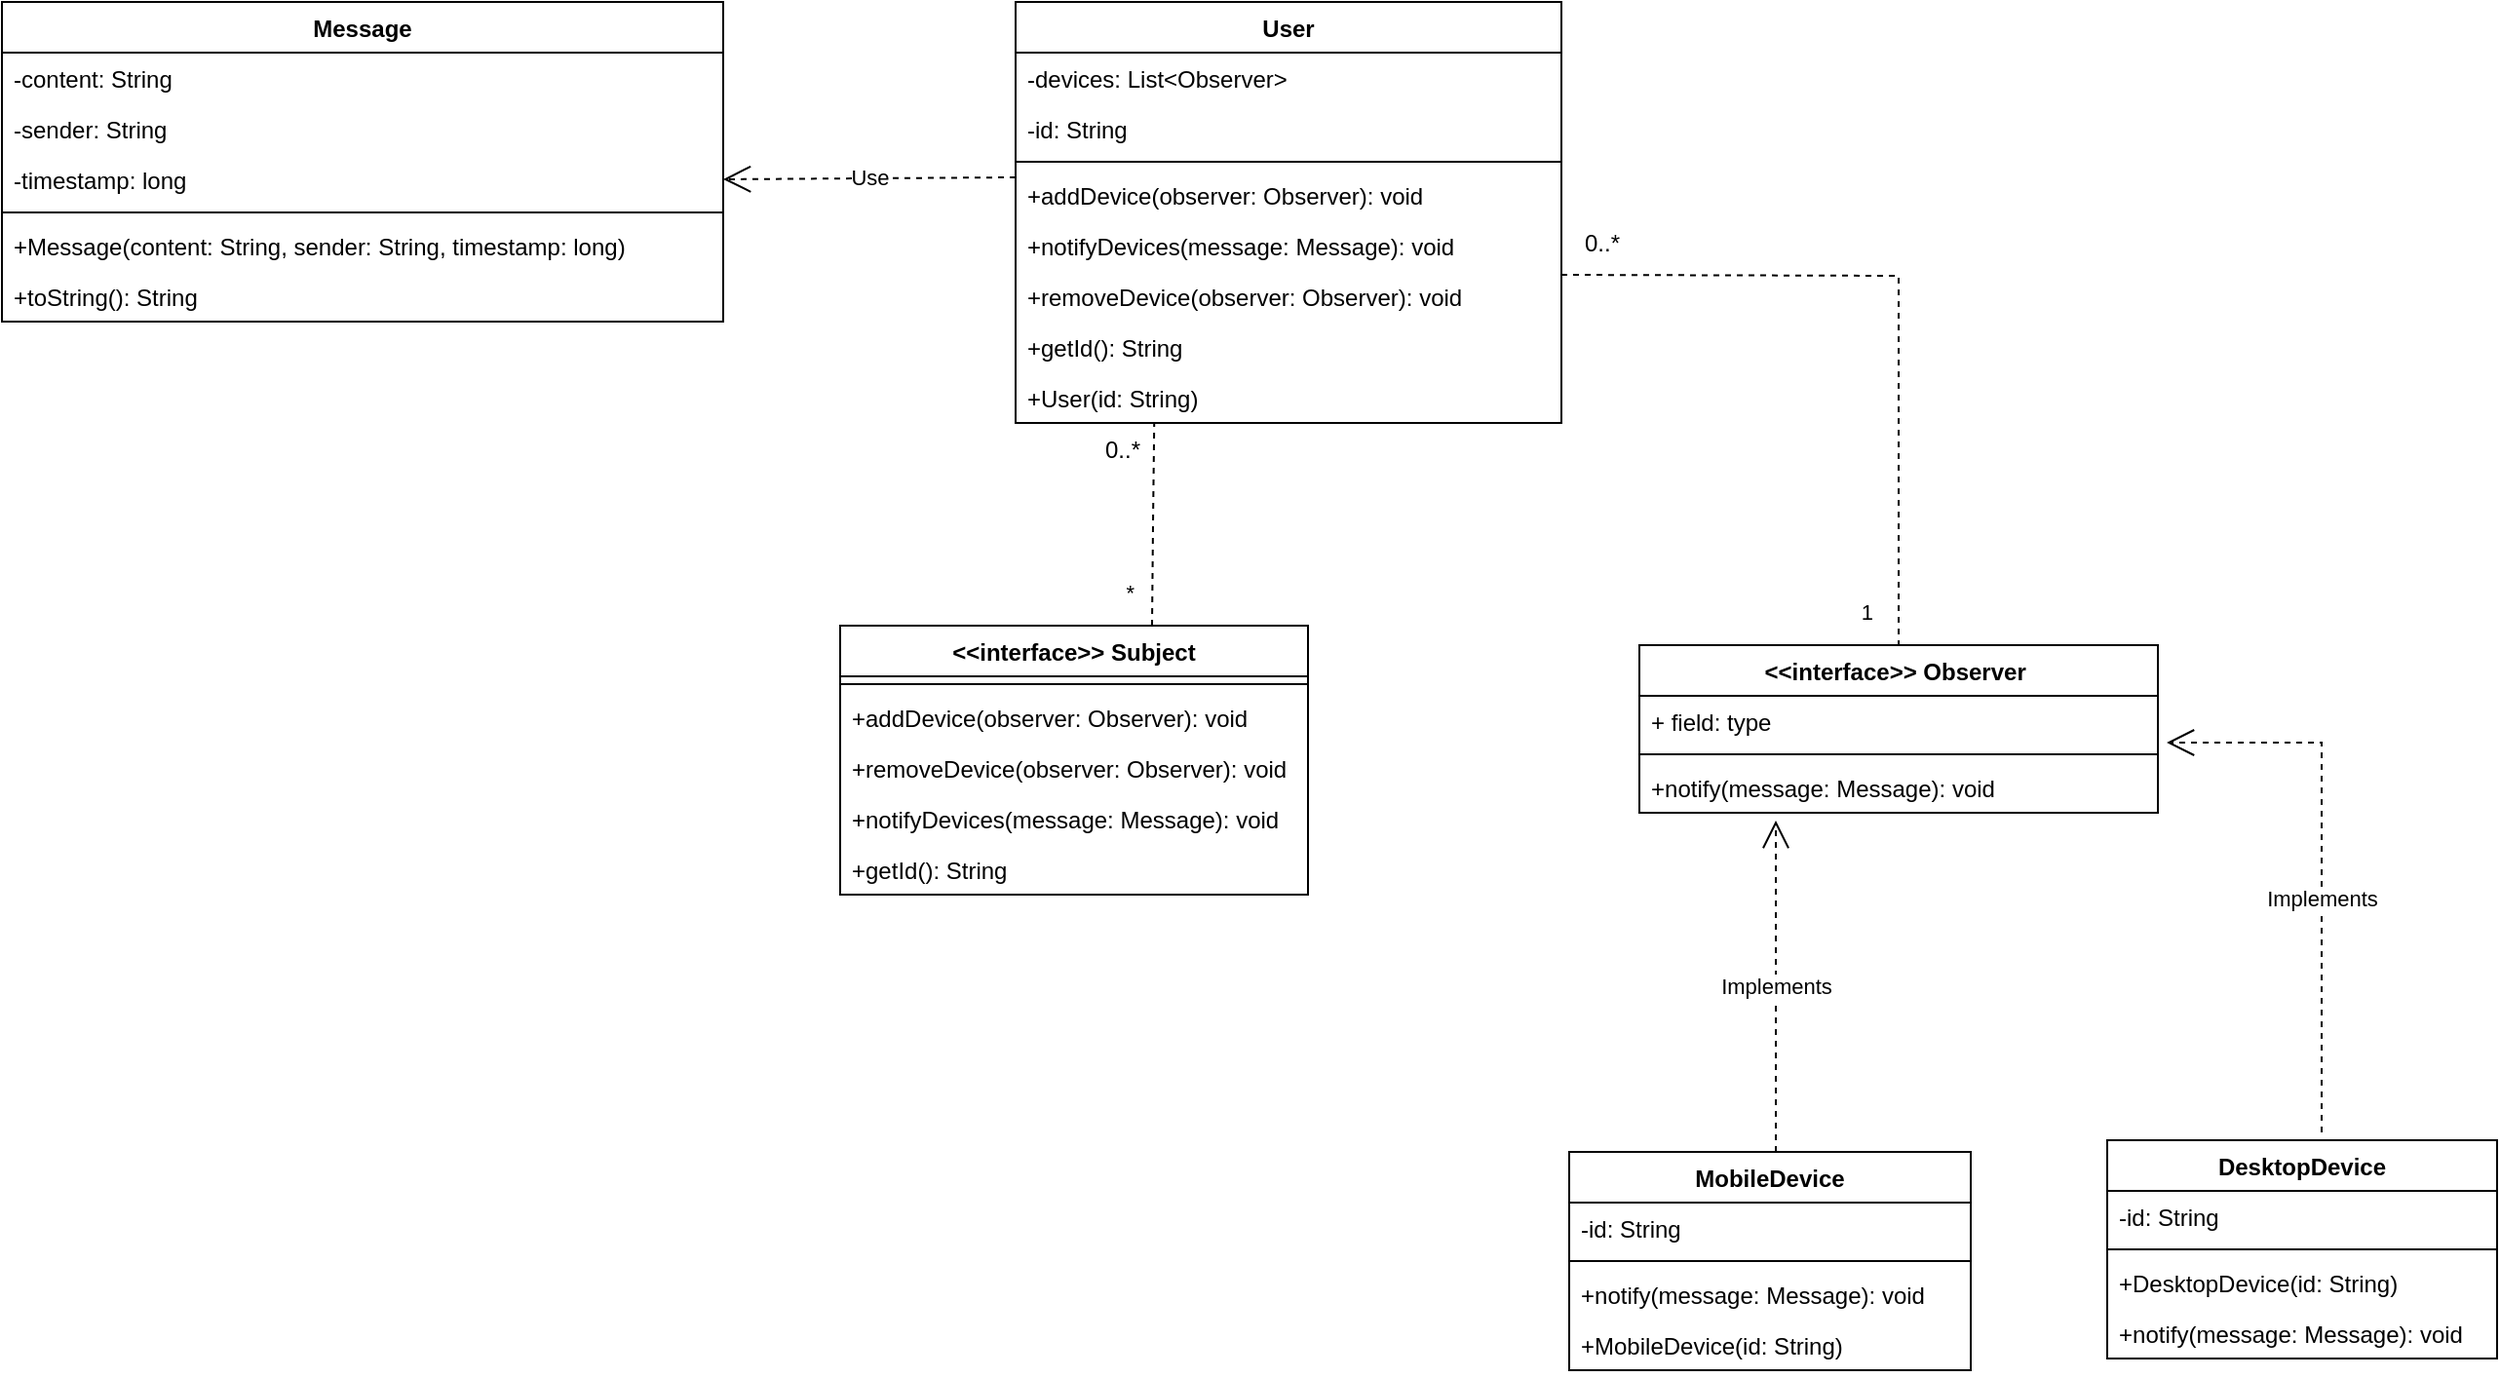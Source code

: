 <mxfile version="24.5.3" type="device">
  <diagram name="Página-1" id="qglqV_a1tGvl2lv9p0PS">
    <mxGraphModel dx="2117" dy="1790" grid="1" gridSize="10" guides="1" tooltips="1" connect="1" arrows="1" fold="1" page="1" pageScale="1" pageWidth="827" pageHeight="1169" math="0" shadow="0">
      <root>
        <mxCell id="0" />
        <mxCell id="1" parent="0" />
        <mxCell id="4aABwrlP54jVIK6EkBrr-1" value="&amp;lt;&amp;lt;interface&amp;gt;&amp;gt;&amp;nbsp;Subject                 " style="swimlane;fontStyle=1;align=center;verticalAlign=top;childLayout=stackLayout;horizontal=1;startSize=26;horizontalStack=0;resizeParent=1;resizeParentMax=0;resizeLast=0;collapsible=1;marginBottom=0;whiteSpace=wrap;html=1;" vertex="1" parent="1">
          <mxGeometry x="40" y="140" width="240" height="138" as="geometry" />
        </mxCell>
        <mxCell id="4aABwrlP54jVIK6EkBrr-3" value="" style="line;strokeWidth=1;fillColor=none;align=left;verticalAlign=middle;spacingTop=-1;spacingLeft=3;spacingRight=3;rotatable=0;labelPosition=right;points=[];portConstraint=eastwest;strokeColor=inherit;" vertex="1" parent="4aABwrlP54jVIK6EkBrr-1">
          <mxGeometry y="26" width="240" height="8" as="geometry" />
        </mxCell>
        <mxCell id="4aABwrlP54jVIK6EkBrr-8" value="+addDevice(observer: Observer): void" style="text;strokeColor=none;fillColor=none;align=left;verticalAlign=top;spacingLeft=4;spacingRight=4;overflow=hidden;rotatable=0;points=[[0,0.5],[1,0.5]];portConstraint=eastwest;whiteSpace=wrap;html=1;" vertex="1" parent="4aABwrlP54jVIK6EkBrr-1">
          <mxGeometry y="34" width="240" height="26" as="geometry" />
        </mxCell>
        <mxCell id="4aABwrlP54jVIK6EkBrr-7" value="+removeDevice(observer: Observer): void" style="text;strokeColor=none;fillColor=none;align=left;verticalAlign=top;spacingLeft=4;spacingRight=4;overflow=hidden;rotatable=0;points=[[0,0.5],[1,0.5]];portConstraint=eastwest;whiteSpace=wrap;html=1;" vertex="1" parent="4aABwrlP54jVIK6EkBrr-1">
          <mxGeometry y="60" width="240" height="26" as="geometry" />
        </mxCell>
        <mxCell id="4aABwrlP54jVIK6EkBrr-6" value="+notifyDevices(message: Message): void" style="text;strokeColor=none;fillColor=none;align=left;verticalAlign=top;spacingLeft=4;spacingRight=4;overflow=hidden;rotatable=0;points=[[0,0.5],[1,0.5]];portConstraint=eastwest;whiteSpace=wrap;html=1;" vertex="1" parent="4aABwrlP54jVIK6EkBrr-1">
          <mxGeometry y="86" width="240" height="26" as="geometry" />
        </mxCell>
        <mxCell id="4aABwrlP54jVIK6EkBrr-9" value="+getId(): String&amp;nbsp;" style="text;strokeColor=none;fillColor=none;align=left;verticalAlign=top;spacingLeft=4;spacingRight=4;overflow=hidden;rotatable=0;points=[[0,0.5],[1,0.5]];portConstraint=eastwest;whiteSpace=wrap;html=1;" vertex="1" parent="4aABwrlP54jVIK6EkBrr-1">
          <mxGeometry y="112" width="240" height="26" as="geometry" />
        </mxCell>
        <mxCell id="4aABwrlP54jVIK6EkBrr-10" value="&amp;lt;&amp;lt;interface&amp;gt;&amp;gt; Observer&amp;nbsp;" style="swimlane;fontStyle=1;align=center;verticalAlign=top;childLayout=stackLayout;horizontal=1;startSize=26;horizontalStack=0;resizeParent=1;resizeParentMax=0;resizeLast=0;collapsible=1;marginBottom=0;whiteSpace=wrap;html=1;" vertex="1" parent="1">
          <mxGeometry x="450" y="150" width="266" height="86" as="geometry" />
        </mxCell>
        <mxCell id="4aABwrlP54jVIK6EkBrr-11" value="+ field: type" style="text;strokeColor=none;fillColor=none;align=left;verticalAlign=top;spacingLeft=4;spacingRight=4;overflow=hidden;rotatable=0;points=[[0,0.5],[1,0.5]];portConstraint=eastwest;whiteSpace=wrap;html=1;" vertex="1" parent="4aABwrlP54jVIK6EkBrr-10">
          <mxGeometry y="26" width="266" height="26" as="geometry" />
        </mxCell>
        <mxCell id="4aABwrlP54jVIK6EkBrr-12" value="" style="line;strokeWidth=1;fillColor=none;align=left;verticalAlign=middle;spacingTop=-1;spacingLeft=3;spacingRight=3;rotatable=0;labelPosition=right;points=[];portConstraint=eastwest;strokeColor=inherit;" vertex="1" parent="4aABwrlP54jVIK6EkBrr-10">
          <mxGeometry y="52" width="266" height="8" as="geometry" />
        </mxCell>
        <mxCell id="4aABwrlP54jVIK6EkBrr-13" value="+&lt;span class=&quot;hljs-title function_ invoke__&quot;&gt;notify&lt;/span&gt;(&lt;span class=&quot;hljs-attr&quot;&gt;message&lt;/span&gt;: Message): &lt;span class=&quot;hljs-keyword&quot;&gt;void&lt;/span&gt;" style="text;strokeColor=none;fillColor=none;align=left;verticalAlign=top;spacingLeft=4;spacingRight=4;overflow=hidden;rotatable=0;points=[[0,0.5],[1,0.5]];portConstraint=eastwest;whiteSpace=wrap;html=1;" vertex="1" parent="4aABwrlP54jVIK6EkBrr-10">
          <mxGeometry y="60" width="266" height="26" as="geometry" />
        </mxCell>
        <mxCell id="4aABwrlP54jVIK6EkBrr-14" value="" style="endArrow=none;html=1;endSize=12;startArrow=none;startSize=14;startFill=0;edgeStyle=orthogonalEdgeStyle;rounded=0;dashed=1;endFill=0;entryX=0.5;entryY=0;entryDx=0;entryDy=0;" edge="1" parent="1" target="4aABwrlP54jVIK6EkBrr-10">
          <mxGeometry relative="1" as="geometry">
            <mxPoint x="410" y="-40" as="sourcePoint" />
            <mxPoint x="570" y="-40" as="targetPoint" />
          </mxGeometry>
        </mxCell>
        <mxCell id="4aABwrlP54jVIK6EkBrr-18" value="MobileDevice    " style="swimlane;fontStyle=1;align=center;verticalAlign=top;childLayout=stackLayout;horizontal=1;startSize=26;horizontalStack=0;resizeParent=1;resizeParentMax=0;resizeLast=0;collapsible=1;marginBottom=0;whiteSpace=wrap;html=1;" vertex="1" parent="1">
          <mxGeometry x="414" y="410" width="206" height="112" as="geometry" />
        </mxCell>
        <mxCell id="4aABwrlP54jVIK6EkBrr-28" value="Implements" style="endArrow=open;endSize=12;dashed=1;html=1;rounded=0;" edge="1" parent="4aABwrlP54jVIK6EkBrr-18">
          <mxGeometry width="160" relative="1" as="geometry">
            <mxPoint x="106" as="sourcePoint" />
            <mxPoint x="106" y="-170" as="targetPoint" />
          </mxGeometry>
        </mxCell>
        <mxCell id="4aABwrlP54jVIK6EkBrr-19" value=" -id: String" style="text;strokeColor=none;fillColor=none;align=left;verticalAlign=top;spacingLeft=4;spacingRight=4;overflow=hidden;rotatable=0;points=[[0,0.5],[1,0.5]];portConstraint=eastwest;whiteSpace=wrap;html=1;" vertex="1" parent="4aABwrlP54jVIK6EkBrr-18">
          <mxGeometry y="26" width="206" height="26" as="geometry" />
        </mxCell>
        <mxCell id="4aABwrlP54jVIK6EkBrr-20" value="" style="line;strokeWidth=1;fillColor=none;align=left;verticalAlign=middle;spacingTop=-1;spacingLeft=3;spacingRight=3;rotatable=0;labelPosition=right;points=[];portConstraint=eastwest;strokeColor=inherit;" vertex="1" parent="4aABwrlP54jVIK6EkBrr-18">
          <mxGeometry y="52" width="206" height="8" as="geometry" />
        </mxCell>
        <mxCell id="4aABwrlP54jVIK6EkBrr-22" value="+&lt;span class=&quot;hljs-title function_ invoke__&quot;&gt;notify&lt;/span&gt;(&lt;span class=&quot;hljs-attr&quot;&gt;message&lt;/span&gt;: Message): &lt;span class=&quot;hljs-keyword&quot;&gt;void&lt;/span&gt;" style="text;strokeColor=none;fillColor=none;align=left;verticalAlign=top;spacingLeft=4;spacingRight=4;overflow=hidden;rotatable=0;points=[[0,0.5],[1,0.5]];portConstraint=eastwest;whiteSpace=wrap;html=1;" vertex="1" parent="4aABwrlP54jVIK6EkBrr-18">
          <mxGeometry y="60" width="206" height="26" as="geometry" />
        </mxCell>
        <mxCell id="4aABwrlP54jVIK6EkBrr-21" value="+&lt;span class=&quot;hljs-title function_ invoke__&quot;&gt;MobileDevice&lt;/span&gt;(&lt;span class=&quot;hljs-attr&quot;&gt;id&lt;/span&gt;: String)" style="text;strokeColor=none;fillColor=none;align=left;verticalAlign=top;spacingLeft=4;spacingRight=4;overflow=hidden;rotatable=0;points=[[0,0.5],[1,0.5]];portConstraint=eastwest;whiteSpace=wrap;html=1;" vertex="1" parent="4aABwrlP54jVIK6EkBrr-18">
          <mxGeometry y="86" width="206" height="26" as="geometry" />
        </mxCell>
        <mxCell id="4aABwrlP54jVIK6EkBrr-23" value="DesktopDevice   " style="swimlane;fontStyle=1;align=center;verticalAlign=top;childLayout=stackLayout;horizontal=1;startSize=26;horizontalStack=0;resizeParent=1;resizeParentMax=0;resizeLast=0;collapsible=1;marginBottom=0;whiteSpace=wrap;html=1;" vertex="1" parent="1">
          <mxGeometry x="690" y="404" width="200" height="112" as="geometry" />
        </mxCell>
        <mxCell id="4aABwrlP54jVIK6EkBrr-24" value="-id: String" style="text;strokeColor=none;fillColor=none;align=left;verticalAlign=top;spacingLeft=4;spacingRight=4;overflow=hidden;rotatable=0;points=[[0,0.5],[1,0.5]];portConstraint=eastwest;whiteSpace=wrap;html=1;" vertex="1" parent="4aABwrlP54jVIK6EkBrr-23">
          <mxGeometry y="26" width="200" height="26" as="geometry" />
        </mxCell>
        <mxCell id="4aABwrlP54jVIK6EkBrr-25" value="" style="line;strokeWidth=1;fillColor=none;align=left;verticalAlign=middle;spacingTop=-1;spacingLeft=3;spacingRight=3;rotatable=0;labelPosition=right;points=[];portConstraint=eastwest;strokeColor=inherit;" vertex="1" parent="4aABwrlP54jVIK6EkBrr-23">
          <mxGeometry y="52" width="200" height="8" as="geometry" />
        </mxCell>
        <mxCell id="4aABwrlP54jVIK6EkBrr-26" value="+&lt;span class=&quot;hljs-title function_ invoke__&quot;&gt;DesktopDevice&lt;/span&gt;(&lt;span class=&quot;hljs-attr&quot;&gt;id&lt;/span&gt;: String)" style="text;strokeColor=none;fillColor=none;align=left;verticalAlign=top;spacingLeft=4;spacingRight=4;overflow=hidden;rotatable=0;points=[[0,0.5],[1,0.5]];portConstraint=eastwest;whiteSpace=wrap;html=1;" vertex="1" parent="4aABwrlP54jVIK6EkBrr-23">
          <mxGeometry y="60" width="200" height="26" as="geometry" />
        </mxCell>
        <mxCell id="4aABwrlP54jVIK6EkBrr-27" value="+&lt;span class=&quot;hljs-title function_ invoke__&quot;&gt;notify&lt;/span&gt;(&lt;span class=&quot;hljs-attr&quot;&gt;message&lt;/span&gt;: Message): &lt;span class=&quot;hljs-keyword&quot;&gt;void&lt;/span&gt;" style="text;strokeColor=none;fillColor=none;align=left;verticalAlign=top;spacingLeft=4;spacingRight=4;overflow=hidden;rotatable=0;points=[[0,0.5],[1,0.5]];portConstraint=eastwest;whiteSpace=wrap;html=1;" vertex="1" parent="4aABwrlP54jVIK6EkBrr-23">
          <mxGeometry y="86" width="200" height="26" as="geometry" />
        </mxCell>
        <mxCell id="4aABwrlP54jVIK6EkBrr-29" value="Implements" style="endArrow=open;endSize=12;dashed=1;html=1;rounded=0;entryX=1.017;entryY=0.923;entryDx=0;entryDy=0;entryPerimeter=0;" edge="1" parent="4aABwrlP54jVIK6EkBrr-23" target="4aABwrlP54jVIK6EkBrr-11">
          <mxGeometry x="-0.141" width="160" relative="1" as="geometry">
            <mxPoint x="110" y="-4" as="sourcePoint" />
            <mxPoint x="250" y="-4" as="targetPoint" />
            <Array as="points">
              <mxPoint x="110" y="-204" />
            </Array>
            <mxPoint as="offset" />
          </mxGeometry>
        </mxCell>
        <mxCell id="4aABwrlP54jVIK6EkBrr-30" value="User" style="swimlane;fontStyle=1;align=center;verticalAlign=top;childLayout=stackLayout;horizontal=1;startSize=26;horizontalStack=0;resizeParent=1;resizeParentMax=0;resizeLast=0;collapsible=1;marginBottom=0;whiteSpace=wrap;html=1;" vertex="1" parent="1">
          <mxGeometry x="130" y="-180" width="280" height="216" as="geometry" />
        </mxCell>
        <mxCell id="4aABwrlP54jVIK6EkBrr-34" value="-devices: List&amp;lt;Observer&amp;gt;" style="text;strokeColor=none;fillColor=none;align=left;verticalAlign=top;spacingLeft=4;spacingRight=4;overflow=hidden;rotatable=0;points=[[0,0.5],[1,0.5]];portConstraint=eastwest;whiteSpace=wrap;html=1;" vertex="1" parent="4aABwrlP54jVIK6EkBrr-30">
          <mxGeometry y="26" width="280" height="26" as="geometry" />
        </mxCell>
        <mxCell id="4aABwrlP54jVIK6EkBrr-31" value="-id: String" style="text;strokeColor=none;fillColor=none;align=left;verticalAlign=top;spacingLeft=4;spacingRight=4;overflow=hidden;rotatable=0;points=[[0,0.5],[1,0.5]];portConstraint=eastwest;whiteSpace=wrap;html=1;" vertex="1" parent="4aABwrlP54jVIK6EkBrr-30">
          <mxGeometry y="52" width="280" height="26" as="geometry" />
        </mxCell>
        <mxCell id="4aABwrlP54jVIK6EkBrr-32" value="" style="line;strokeWidth=1;fillColor=none;align=left;verticalAlign=middle;spacingTop=-1;spacingLeft=3;spacingRight=3;rotatable=0;labelPosition=right;points=[];portConstraint=eastwest;strokeColor=inherit;" vertex="1" parent="4aABwrlP54jVIK6EkBrr-30">
          <mxGeometry y="78" width="280" height="8" as="geometry" />
        </mxCell>
        <mxCell id="4aABwrlP54jVIK6EkBrr-54" value="Use" style="endArrow=open;endSize=12;dashed=1;html=1;rounded=0;entryX=1;entryY=0.5;entryDx=0;entryDy=0;" edge="1" parent="4aABwrlP54jVIK6EkBrr-30" target="4aABwrlP54jVIK6EkBrr-51">
          <mxGeometry width="160" relative="1" as="geometry">
            <mxPoint y="90" as="sourcePoint" />
            <mxPoint x="160" y="90" as="targetPoint" />
          </mxGeometry>
        </mxCell>
        <mxCell id="4aABwrlP54jVIK6EkBrr-35" value="+addDevice(observer: Observer): void" style="text;strokeColor=none;fillColor=none;align=left;verticalAlign=top;spacingLeft=4;spacingRight=4;overflow=hidden;rotatable=0;points=[[0,0.5],[1,0.5]];portConstraint=eastwest;whiteSpace=wrap;html=1;" vertex="1" parent="4aABwrlP54jVIK6EkBrr-30">
          <mxGeometry y="86" width="280" height="26" as="geometry" />
        </mxCell>
        <mxCell id="4aABwrlP54jVIK6EkBrr-37" value="+notifyDevices(message: Message): void" style="text;strokeColor=none;fillColor=none;align=left;verticalAlign=top;spacingLeft=4;spacingRight=4;overflow=hidden;rotatable=0;points=[[0,0.5],[1,0.5]];portConstraint=eastwest;whiteSpace=wrap;html=1;" vertex="1" parent="4aABwrlP54jVIK6EkBrr-30">
          <mxGeometry y="112" width="280" height="26" as="geometry" />
        </mxCell>
        <mxCell id="4aABwrlP54jVIK6EkBrr-36" value="+removeDevice(observer: Observer): void" style="text;strokeColor=none;fillColor=none;align=left;verticalAlign=top;spacingLeft=4;spacingRight=4;overflow=hidden;rotatable=0;points=[[0,0.5],[1,0.5]];portConstraint=eastwest;whiteSpace=wrap;html=1;" vertex="1" parent="4aABwrlP54jVIK6EkBrr-30">
          <mxGeometry y="138" width="280" height="26" as="geometry" />
        </mxCell>
        <mxCell id="4aABwrlP54jVIK6EkBrr-38" value="+getId(): String" style="text;strokeColor=none;fillColor=none;align=left;verticalAlign=top;spacingLeft=4;spacingRight=4;overflow=hidden;rotatable=0;points=[[0,0.5],[1,0.5]];portConstraint=eastwest;whiteSpace=wrap;html=1;" vertex="1" parent="4aABwrlP54jVIK6EkBrr-30">
          <mxGeometry y="164" width="280" height="26" as="geometry" />
        </mxCell>
        <mxCell id="4aABwrlP54jVIK6EkBrr-33" value="+User(id: String)" style="text;strokeColor=none;fillColor=none;align=left;verticalAlign=top;spacingLeft=4;spacingRight=4;overflow=hidden;rotatable=0;points=[[0,0.5],[1,0.5]];portConstraint=eastwest;whiteSpace=wrap;html=1;" vertex="1" parent="4aABwrlP54jVIK6EkBrr-30">
          <mxGeometry y="190" width="280" height="26" as="geometry" />
        </mxCell>
        <mxCell id="4aABwrlP54jVIK6EkBrr-39" value="" style="endArrow=none;html=1;endSize=12;startArrow=none;startSize=14;startFill=0;edgeStyle=orthogonalEdgeStyle;rounded=0;dashed=1;endFill=0;entryX=0.254;entryY=0.992;entryDx=0;entryDy=0;entryPerimeter=0;" edge="1" parent="1" target="4aABwrlP54jVIK6EkBrr-33">
          <mxGeometry relative="1" as="geometry">
            <mxPoint x="200" y="140" as="sourcePoint" />
            <mxPoint x="360" y="140" as="targetPoint" />
          </mxGeometry>
        </mxCell>
        <mxCell id="4aABwrlP54jVIK6EkBrr-41" value="*" style="edgeLabel;resizable=0;html=1;align=right;verticalAlign=top;" connectable="0" vertex="1" parent="4aABwrlP54jVIK6EkBrr-39">
          <mxGeometry x="1" relative="1" as="geometry">
            <mxPoint x="-10" y="74" as="offset" />
          </mxGeometry>
        </mxCell>
        <mxCell id="4aABwrlP54jVIK6EkBrr-42" value="0..*" style="text;whiteSpace=wrap;html=1;" vertex="1" parent="1">
          <mxGeometry x="174" y="36" width="30" height="20" as="geometry" />
        </mxCell>
        <mxCell id="4aABwrlP54jVIK6EkBrr-44" value="0..*" style="text;whiteSpace=wrap;html=1;" vertex="1" parent="1">
          <mxGeometry x="420" y="-70" width="30" height="20" as="geometry" />
        </mxCell>
        <mxCell id="4aABwrlP54jVIK6EkBrr-45" value="1" style="edgeLabel;resizable=0;html=1;align=right;verticalAlign=top;" connectable="0" vertex="1" parent="1">
          <mxGeometry x="570.0" y="119.602" as="geometry" />
        </mxCell>
        <mxCell id="4aABwrlP54jVIK6EkBrr-46" value="Message            " style="swimlane;fontStyle=1;align=center;verticalAlign=top;childLayout=stackLayout;horizontal=1;startSize=26;horizontalStack=0;resizeParent=1;resizeParentMax=0;resizeLast=0;collapsible=1;marginBottom=0;whiteSpace=wrap;html=1;" vertex="1" parent="1">
          <mxGeometry x="-390" y="-180" width="370" height="164" as="geometry" />
        </mxCell>
        <mxCell id="4aABwrlP54jVIK6EkBrr-47" value="-content: String" style="text;strokeColor=none;fillColor=none;align=left;verticalAlign=top;spacingLeft=4;spacingRight=4;overflow=hidden;rotatable=0;points=[[0,0.5],[1,0.5]];portConstraint=eastwest;whiteSpace=wrap;html=1;" vertex="1" parent="4aABwrlP54jVIK6EkBrr-46">
          <mxGeometry y="26" width="370" height="26" as="geometry" />
        </mxCell>
        <mxCell id="4aABwrlP54jVIK6EkBrr-50" value="-sender: String" style="text;strokeColor=none;fillColor=none;align=left;verticalAlign=top;spacingLeft=4;spacingRight=4;overflow=hidden;rotatable=0;points=[[0,0.5],[1,0.5]];portConstraint=eastwest;whiteSpace=wrap;html=1;" vertex="1" parent="4aABwrlP54jVIK6EkBrr-46">
          <mxGeometry y="52" width="370" height="26" as="geometry" />
        </mxCell>
        <mxCell id="4aABwrlP54jVIK6EkBrr-51" value="-timestamp: long" style="text;strokeColor=none;fillColor=none;align=left;verticalAlign=top;spacingLeft=4;spacingRight=4;overflow=hidden;rotatable=0;points=[[0,0.5],[1,0.5]];portConstraint=eastwest;whiteSpace=wrap;html=1;" vertex="1" parent="4aABwrlP54jVIK6EkBrr-46">
          <mxGeometry y="78" width="370" height="26" as="geometry" />
        </mxCell>
        <mxCell id="4aABwrlP54jVIK6EkBrr-48" value="" style="line;strokeWidth=1;fillColor=none;align=left;verticalAlign=middle;spacingTop=-1;spacingLeft=3;spacingRight=3;rotatable=0;labelPosition=right;points=[];portConstraint=eastwest;strokeColor=inherit;" vertex="1" parent="4aABwrlP54jVIK6EkBrr-46">
          <mxGeometry y="104" width="370" height="8" as="geometry" />
        </mxCell>
        <mxCell id="4aABwrlP54jVIK6EkBrr-49" value="+Message(content: String, sender: String, timestamp: long)" style="text;strokeColor=none;fillColor=none;align=left;verticalAlign=top;spacingLeft=4;spacingRight=4;overflow=hidden;rotatable=0;points=[[0,0.5],[1,0.5]];portConstraint=eastwest;whiteSpace=wrap;html=1;" vertex="1" parent="4aABwrlP54jVIK6EkBrr-46">
          <mxGeometry y="112" width="370" height="26" as="geometry" />
        </mxCell>
        <mxCell id="4aABwrlP54jVIK6EkBrr-52" value=" +toString(): String" style="text;strokeColor=none;fillColor=none;align=left;verticalAlign=top;spacingLeft=4;spacingRight=4;overflow=hidden;rotatable=0;points=[[0,0.5],[1,0.5]];portConstraint=eastwest;whiteSpace=wrap;html=1;" vertex="1" parent="4aABwrlP54jVIK6EkBrr-46">
          <mxGeometry y="138" width="370" height="26" as="geometry" />
        </mxCell>
      </root>
    </mxGraphModel>
  </diagram>
</mxfile>
